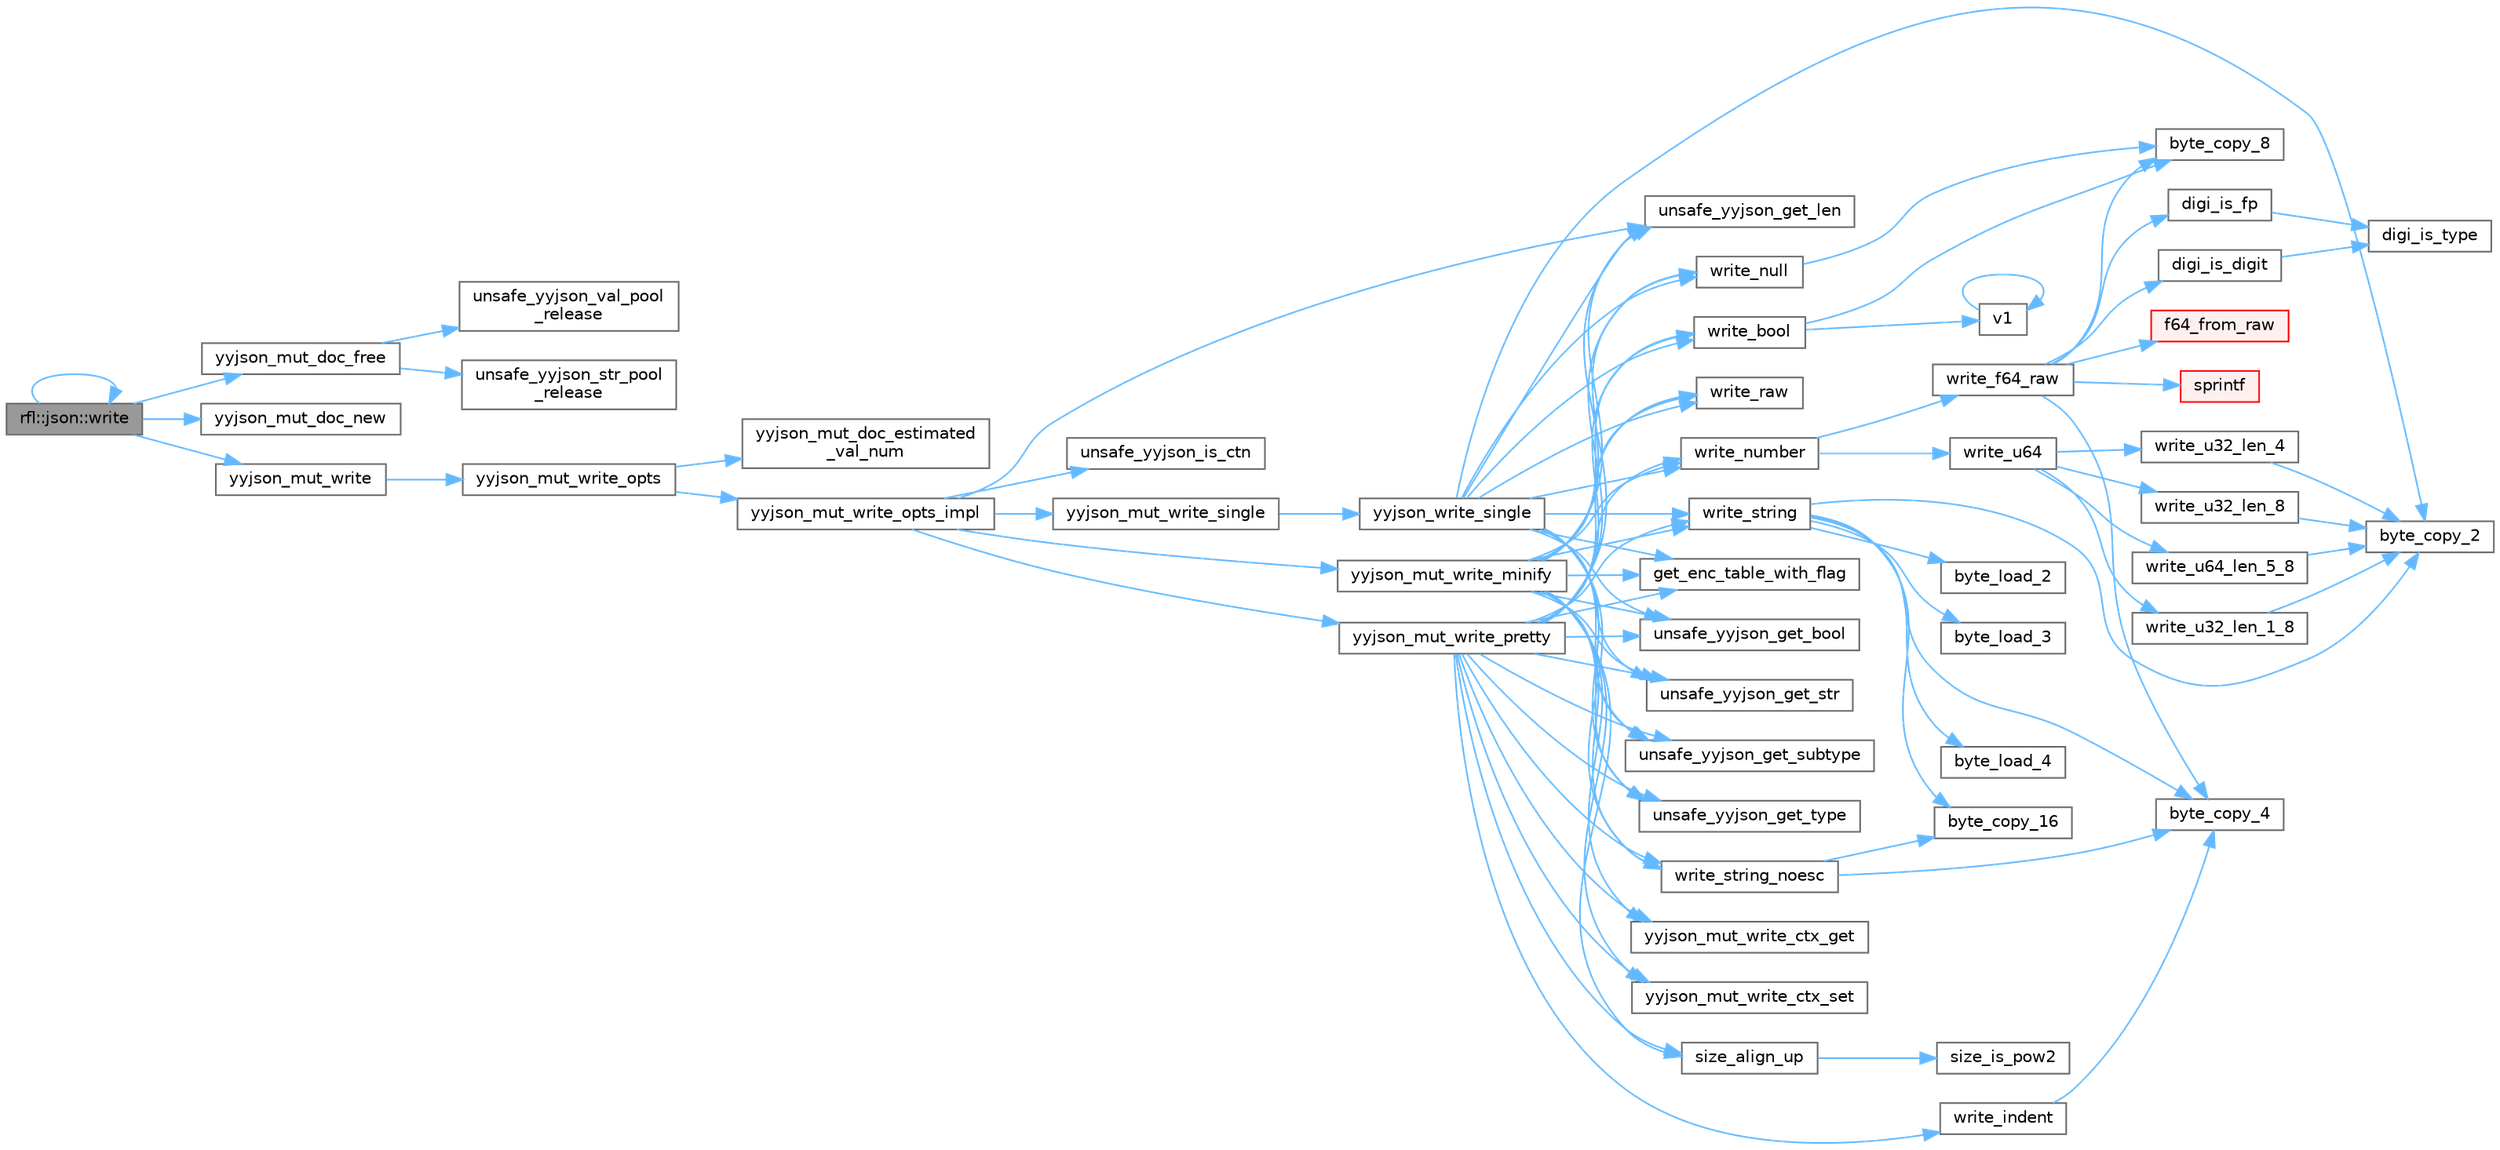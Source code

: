 digraph "rfl::json::write"
{
 // LATEX_PDF_SIZE
  bgcolor="transparent";
  edge [fontname=Helvetica,fontsize=10,labelfontname=Helvetica,labelfontsize=10];
  node [fontname=Helvetica,fontsize=10,shape=box,height=0.2,width=0.4];
  rankdir="LR";
  Node1 [id="Node000001",label="rfl::json::write",height=0.2,width=0.4,color="gray40", fillcolor="grey60", style="filled", fontcolor="black",tooltip="Returns a JSON string."];
  Node1 -> Node1 [id="edge92_Node000001_Node000001",color="steelblue1",style="solid",tooltip=" "];
  Node1 -> Node2 [id="edge93_Node000001_Node000002",color="steelblue1",style="solid",tooltip=" "];
  Node2 [id="Node000002",label="yyjson_mut_doc_free",height=0.2,width=0.4,color="grey40", fillcolor="white", style="filled",URL="$yyjson_8c.html#a473b53dd223f25a117a6fe3b543bfdb1",tooltip=" "];
  Node2 -> Node3 [id="edge94_Node000002_Node000003",color="steelblue1",style="solid",tooltip=" "];
  Node3 [id="Node000003",label="unsafe_yyjson_str_pool\l_release",height=0.2,width=0.4,color="grey40", fillcolor="white", style="filled",URL="$yyjson_8c.html#a68827985804124f8d26d256b07877cf9",tooltip=" "];
  Node2 -> Node4 [id="edge95_Node000002_Node000004",color="steelblue1",style="solid",tooltip=" "];
  Node4 [id="Node000004",label="unsafe_yyjson_val_pool\l_release",height=0.2,width=0.4,color="grey40", fillcolor="white", style="filled",URL="$yyjson_8c.html#a423ab190d8ce947af71ff1a45ab76805",tooltip=" "];
  Node1 -> Node5 [id="edge96_Node000001_Node000005",color="steelblue1",style="solid",tooltip=" "];
  Node5 [id="Node000005",label="yyjson_mut_doc_new",height=0.2,width=0.4,color="grey40", fillcolor="white", style="filled",URL="$yyjson_8c.html#a94a8c1c5f4e47e11e268d7f4c0e4cb1a",tooltip=" "];
  Node1 -> Node6 [id="edge97_Node000001_Node000006",color="steelblue1",style="solid",tooltip=" "];
  Node6 [id="Node000006",label="yyjson_mut_write",height=0.2,width=0.4,color="grey40", fillcolor="white", style="filled",URL="$yyjson_8h.html#a881e2ee3f487385810829df8bc675f1f",tooltip=" "];
  Node6 -> Node7 [id="edge98_Node000006_Node000007",color="steelblue1",style="solid",tooltip=" "];
  Node7 [id="Node000007",label="yyjson_mut_write_opts",height=0.2,width=0.4,color="grey40", fillcolor="white", style="filled",URL="$yyjson_8c.html#a43932e149602ddfcd9257648ea36e553",tooltip=" "];
  Node7 -> Node8 [id="edge99_Node000007_Node000008",color="steelblue1",style="solid",tooltip=" "];
  Node8 [id="Node000008",label="yyjson_mut_doc_estimated\l_val_num",height=0.2,width=0.4,color="grey40", fillcolor="white", style="filled",URL="$yyjson_8c.html#ac9cfbe501c1317baf92c53571c7333ee",tooltip=" "];
  Node7 -> Node9 [id="edge100_Node000007_Node000009",color="steelblue1",style="solid",tooltip=" "];
  Node9 [id="Node000009",label="yyjson_mut_write_opts_impl",height=0.2,width=0.4,color="grey40", fillcolor="white", style="filled",URL="$yyjson_8c.html#a9419498fed912dda63693d15ff91c74c",tooltip=" "];
  Node9 -> Node10 [id="edge101_Node000009_Node000010",color="steelblue1",style="solid",tooltip=" "];
  Node10 [id="Node000010",label="unsafe_yyjson_get_len",height=0.2,width=0.4,color="grey40", fillcolor="white", style="filled",URL="$yyjson_8h.html#a445bf8a7f9981e4797bf95db944ddf8f",tooltip=" "];
  Node9 -> Node11 [id="edge102_Node000009_Node000011",color="steelblue1",style="solid",tooltip=" "];
  Node11 [id="Node000011",label="unsafe_yyjson_is_ctn",height=0.2,width=0.4,color="grey40", fillcolor="white", style="filled",URL="$yyjson_8h.html#afe1e8995e63d29297d569c4a848bf5a2",tooltip=" "];
  Node9 -> Node12 [id="edge103_Node000009_Node000012",color="steelblue1",style="solid",tooltip=" "];
  Node12 [id="Node000012",label="yyjson_mut_write_minify",height=0.2,width=0.4,color="grey40", fillcolor="white", style="filled",URL="$yyjson_8c.html#a41b0f7caeaed5e6075fdbad6e37daa44",tooltip=" "];
  Node12 -> Node13 [id="edge104_Node000012_Node000013",color="steelblue1",style="solid",tooltip=" "];
  Node13 [id="Node000013",label="get_enc_table_with_flag",height=0.2,width=0.4,color="grey40", fillcolor="white", style="filled",URL="$yyjson_8c.html#a4b810e39a1c70f479ea48f4b6be239b0",tooltip=" "];
  Node12 -> Node14 [id="edge105_Node000012_Node000014",color="steelblue1",style="solid",tooltip=" "];
  Node14 [id="Node000014",label="size_align_up",height=0.2,width=0.4,color="grey40", fillcolor="white", style="filled",URL="$yyjson_8c.html#aee0ecba3f0e01a145a4bd084c40b53b6",tooltip=" "];
  Node14 -> Node15 [id="edge106_Node000014_Node000015",color="steelblue1",style="solid",tooltip=" "];
  Node15 [id="Node000015",label="size_is_pow2",height=0.2,width=0.4,color="grey40", fillcolor="white", style="filled",URL="$yyjson_8c.html#a9c435a75a5fc566d5382ba2646704a18",tooltip=" "];
  Node12 -> Node16 [id="edge107_Node000012_Node000016",color="steelblue1",style="solid",tooltip=" "];
  Node16 [id="Node000016",label="unsafe_yyjson_get_bool",height=0.2,width=0.4,color="grey40", fillcolor="white", style="filled",URL="$yyjson_8h.html#a3ef8c1e13a7f67eead2d945125769f90",tooltip=" "];
  Node12 -> Node10 [id="edge108_Node000012_Node000010",color="steelblue1",style="solid",tooltip=" "];
  Node12 -> Node17 [id="edge109_Node000012_Node000017",color="steelblue1",style="solid",tooltip=" "];
  Node17 [id="Node000017",label="unsafe_yyjson_get_str",height=0.2,width=0.4,color="grey40", fillcolor="white", style="filled",URL="$yyjson_8h.html#a879b3c14194afd5b60d663640998c020",tooltip=" "];
  Node12 -> Node18 [id="edge110_Node000012_Node000018",color="steelblue1",style="solid",tooltip=" "];
  Node18 [id="Node000018",label="unsafe_yyjson_get_subtype",height=0.2,width=0.4,color="grey40", fillcolor="white", style="filled",URL="$yyjson_8h.html#a735848e46f26bfe3dfb333c7f890205e",tooltip=" "];
  Node12 -> Node19 [id="edge111_Node000012_Node000019",color="steelblue1",style="solid",tooltip=" "];
  Node19 [id="Node000019",label="unsafe_yyjson_get_type",height=0.2,width=0.4,color="grey40", fillcolor="white", style="filled",URL="$yyjson_8h.html#a25aa2b2a33dccb9af7da4576b3cbe6ab",tooltip=" "];
  Node12 -> Node20 [id="edge112_Node000012_Node000020",color="steelblue1",style="solid",tooltip=" "];
  Node20 [id="Node000020",label="write_bool",height=0.2,width=0.4,color="grey40", fillcolor="white", style="filled",URL="$yyjson_8c.html#a8f48aafc5963521f3da75e2448f0d084",tooltip=" "];
  Node20 -> Node21 [id="edge113_Node000020_Node000021",color="steelblue1",style="solid",tooltip=" "];
  Node21 [id="Node000021",label="byte_copy_8",height=0.2,width=0.4,color="grey40", fillcolor="white", style="filled",URL="$yyjson_8c.html#a03dd49c937c12d9a85deaac184d25eb9",tooltip=" "];
  Node20 -> Node22 [id="edge114_Node000020_Node000022",color="steelblue1",style="solid",tooltip=" "];
  Node22 [id="Node000022",label="v1",height=0.2,width=0.4,color="grey40", fillcolor="white", style="filled",URL="$_tutorial___reshape_mat2_vec_8cpp.html#a10bd710692c91bc238f2e1da77730678",tooltip=" "];
  Node22 -> Node22 [id="edge115_Node000022_Node000022",color="steelblue1",style="solid",tooltip=" "];
  Node12 -> Node23 [id="edge116_Node000012_Node000023",color="steelblue1",style="solid",tooltip=" "];
  Node23 [id="Node000023",label="write_null",height=0.2,width=0.4,color="grey40", fillcolor="white", style="filled",URL="$yyjson_8c.html#a9ab2502373a7c2ad7decc10b76c47043",tooltip=" "];
  Node23 -> Node21 [id="edge117_Node000023_Node000021",color="steelblue1",style="solid",tooltip=" "];
  Node12 -> Node24 [id="edge118_Node000012_Node000024",color="steelblue1",style="solid",tooltip=" "];
  Node24 [id="Node000024",label="write_number",height=0.2,width=0.4,color="grey40", fillcolor="white", style="filled",URL="$yyjson_8c.html#a7a6eb98c82d060a1b4b1b25ae9169770",tooltip=" "];
  Node24 -> Node25 [id="edge119_Node000024_Node000025",color="steelblue1",style="solid",tooltip=" "];
  Node25 [id="Node000025",label="write_f64_raw",height=0.2,width=0.4,color="grey40", fillcolor="white", style="filled",URL="$yyjson_8c.html#a429024eddbd3335464adf309aef2db7f",tooltip=" "];
  Node25 -> Node26 [id="edge120_Node000025_Node000026",color="steelblue1",style="solid",tooltip=" "];
  Node26 [id="Node000026",label="byte_copy_4",height=0.2,width=0.4,color="grey40", fillcolor="white", style="filled",URL="$yyjson_8c.html#a98219967baeab34ab615b4ccda0df146",tooltip=" "];
  Node25 -> Node21 [id="edge121_Node000025_Node000021",color="steelblue1",style="solid",tooltip=" "];
  Node25 -> Node27 [id="edge122_Node000025_Node000027",color="steelblue1",style="solid",tooltip=" "];
  Node27 [id="Node000027",label="digi_is_digit",height=0.2,width=0.4,color="grey40", fillcolor="white", style="filled",URL="$yyjson_8c.html#ac16e36c200b16a17041aac1ed37276d7",tooltip=" "];
  Node27 -> Node28 [id="edge123_Node000027_Node000028",color="steelblue1",style="solid",tooltip=" "];
  Node28 [id="Node000028",label="digi_is_type",height=0.2,width=0.4,color="grey40", fillcolor="white", style="filled",URL="$yyjson_8c.html#aae236fd488306e08c5844189ad6d6570",tooltip=" "];
  Node25 -> Node29 [id="edge124_Node000025_Node000029",color="steelblue1",style="solid",tooltip=" "];
  Node29 [id="Node000029",label="digi_is_fp",height=0.2,width=0.4,color="grey40", fillcolor="white", style="filled",URL="$yyjson_8c.html#ac38bca46c8cbb1107ca4188d2eb4fcbe",tooltip=" "];
  Node29 -> Node28 [id="edge125_Node000029_Node000028",color="steelblue1",style="solid",tooltip=" "];
  Node25 -> Node30 [id="edge126_Node000025_Node000030",color="steelblue1",style="solid",tooltip=" "];
  Node30 [id="Node000030",label="f64_from_raw",height=0.2,width=0.4,color="red", fillcolor="#FFF0F0", style="filled",URL="$yyjson_8c.html#a7d61d2afe6fefb1935af9086d95ee8a8",tooltip=" "];
  Node25 -> Node32 [id="edge127_Node000025_Node000032",color="steelblue1",style="solid",tooltip=" "];
  Node32 [id="Node000032",label="sprintf",height=0.2,width=0.4,color="red", fillcolor="#FFF0F0", style="filled",URL="$printf_8h.html#aa7d2e7e454d3fe606a71504a119dc894",tooltip=" "];
  Node24 -> Node62 [id="edge128_Node000024_Node000062",color="steelblue1",style="solid",tooltip=" "];
  Node62 [id="Node000062",label="write_u64",height=0.2,width=0.4,color="grey40", fillcolor="white", style="filled",URL="$yyjson_8c.html#aa2f06c8a20b378eb29cfe95d0af5c95e",tooltip=" "];
  Node62 -> Node63 [id="edge129_Node000062_Node000063",color="steelblue1",style="solid",tooltip=" "];
  Node63 [id="Node000063",label="write_u32_len_1_8",height=0.2,width=0.4,color="grey40", fillcolor="white", style="filled",URL="$yyjson_8c.html#a5a7d8b8a37067ca47adb0b419814ef9a",tooltip=" "];
  Node63 -> Node64 [id="edge130_Node000063_Node000064",color="steelblue1",style="solid",tooltip=" "];
  Node64 [id="Node000064",label="byte_copy_2",height=0.2,width=0.4,color="grey40", fillcolor="white", style="filled",URL="$yyjson_8c.html#ac6a11726824f52b6413a67488f5a3152",tooltip=" "];
  Node62 -> Node65 [id="edge131_Node000062_Node000065",color="steelblue1",style="solid",tooltip=" "];
  Node65 [id="Node000065",label="write_u32_len_4",height=0.2,width=0.4,color="grey40", fillcolor="white", style="filled",URL="$yyjson_8c.html#ae5ef2b18cbf8ab8c261b23aab6d3bea3",tooltip=" "];
  Node65 -> Node64 [id="edge132_Node000065_Node000064",color="steelblue1",style="solid",tooltip=" "];
  Node62 -> Node66 [id="edge133_Node000062_Node000066",color="steelblue1",style="solid",tooltip=" "];
  Node66 [id="Node000066",label="write_u32_len_8",height=0.2,width=0.4,color="grey40", fillcolor="white", style="filled",URL="$yyjson_8c.html#ab1d9fcbafc860e770ed5aa9fc70577fc",tooltip=" "];
  Node66 -> Node64 [id="edge134_Node000066_Node000064",color="steelblue1",style="solid",tooltip=" "];
  Node62 -> Node67 [id="edge135_Node000062_Node000067",color="steelblue1",style="solid",tooltip=" "];
  Node67 [id="Node000067",label="write_u64_len_5_8",height=0.2,width=0.4,color="grey40", fillcolor="white", style="filled",URL="$yyjson_8c.html#a5b33c978167aa4a5c34d27715c133757",tooltip=" "];
  Node67 -> Node64 [id="edge136_Node000067_Node000064",color="steelblue1",style="solid",tooltip=" "];
  Node12 -> Node68 [id="edge137_Node000012_Node000068",color="steelblue1",style="solid",tooltip=" "];
  Node68 [id="Node000068",label="write_raw",height=0.2,width=0.4,color="grey40", fillcolor="white", style="filled",URL="$yyjson_8c.html#a595a43099038f73ab0af2b4209b1f0fd",tooltip=" "];
  Node12 -> Node69 [id="edge138_Node000012_Node000069",color="steelblue1",style="solid",tooltip=" "];
  Node69 [id="Node000069",label="write_string",height=0.2,width=0.4,color="grey40", fillcolor="white", style="filled",URL="$yyjson_8c.html#a1aadf662e6fc22a6419db27146e38472",tooltip=" "];
  Node69 -> Node70 [id="edge139_Node000069_Node000070",color="steelblue1",style="solid",tooltip=" "];
  Node70 [id="Node000070",label="byte_copy_16",height=0.2,width=0.4,color="grey40", fillcolor="white", style="filled",URL="$yyjson_8c.html#a1720d43cc1ae5984a4e5751dbe7301a0",tooltip=" "];
  Node69 -> Node64 [id="edge140_Node000069_Node000064",color="steelblue1",style="solid",tooltip=" "];
  Node69 -> Node26 [id="edge141_Node000069_Node000026",color="steelblue1",style="solid",tooltip=" "];
  Node69 -> Node71 [id="edge142_Node000069_Node000071",color="steelblue1",style="solid",tooltip=" "];
  Node71 [id="Node000071",label="byte_load_2",height=0.2,width=0.4,color="grey40", fillcolor="white", style="filled",URL="$yyjson_8c.html#abd106e94ebb52b1b9c0e79e2246f24bd",tooltip=" "];
  Node69 -> Node72 [id="edge143_Node000069_Node000072",color="steelblue1",style="solid",tooltip=" "];
  Node72 [id="Node000072",label="byte_load_3",height=0.2,width=0.4,color="grey40", fillcolor="white", style="filled",URL="$yyjson_8c.html#a31005a45113248534b4ae663dc0a85f3",tooltip=" "];
  Node69 -> Node73 [id="edge144_Node000069_Node000073",color="steelblue1",style="solid",tooltip=" "];
  Node73 [id="Node000073",label="byte_load_4",height=0.2,width=0.4,color="grey40", fillcolor="white", style="filled",URL="$yyjson_8c.html#a87c460a03bebacd0dcdad97440488c2b",tooltip=" "];
  Node12 -> Node74 [id="edge145_Node000012_Node000074",color="steelblue1",style="solid",tooltip=" "];
  Node74 [id="Node000074",label="write_string_noesc",height=0.2,width=0.4,color="grey40", fillcolor="white", style="filled",URL="$yyjson_8c.html#ab1d27351bed7d1f6f632f75dcf9846de",tooltip=" "];
  Node74 -> Node70 [id="edge146_Node000074_Node000070",color="steelblue1",style="solid",tooltip=" "];
  Node74 -> Node26 [id="edge147_Node000074_Node000026",color="steelblue1",style="solid",tooltip=" "];
  Node12 -> Node75 [id="edge148_Node000012_Node000075",color="steelblue1",style="solid",tooltip=" "];
  Node75 [id="Node000075",label="yyjson_mut_write_ctx_get",height=0.2,width=0.4,color="grey40", fillcolor="white", style="filled",URL="$yyjson_8c.html#a7330d6789bda008b50a3a964e17629c4",tooltip=" "];
  Node12 -> Node76 [id="edge149_Node000012_Node000076",color="steelblue1",style="solid",tooltip=" "];
  Node76 [id="Node000076",label="yyjson_mut_write_ctx_set",height=0.2,width=0.4,color="grey40", fillcolor="white", style="filled",URL="$yyjson_8c.html#ad170c12cec69275d5f79d760bd3b1a0a",tooltip=" "];
  Node9 -> Node77 [id="edge150_Node000009_Node000077",color="steelblue1",style="solid",tooltip=" "];
  Node77 [id="Node000077",label="yyjson_mut_write_pretty",height=0.2,width=0.4,color="grey40", fillcolor="white", style="filled",URL="$yyjson_8c.html#a5bd41dfbb867b6521e1f7571f3615b0f",tooltip=" "];
  Node77 -> Node13 [id="edge151_Node000077_Node000013",color="steelblue1",style="solid",tooltip=" "];
  Node77 -> Node14 [id="edge152_Node000077_Node000014",color="steelblue1",style="solid",tooltip=" "];
  Node77 -> Node16 [id="edge153_Node000077_Node000016",color="steelblue1",style="solid",tooltip=" "];
  Node77 -> Node10 [id="edge154_Node000077_Node000010",color="steelblue1",style="solid",tooltip=" "];
  Node77 -> Node17 [id="edge155_Node000077_Node000017",color="steelblue1",style="solid",tooltip=" "];
  Node77 -> Node18 [id="edge156_Node000077_Node000018",color="steelblue1",style="solid",tooltip=" "];
  Node77 -> Node19 [id="edge157_Node000077_Node000019",color="steelblue1",style="solid",tooltip=" "];
  Node77 -> Node20 [id="edge158_Node000077_Node000020",color="steelblue1",style="solid",tooltip=" "];
  Node77 -> Node78 [id="edge159_Node000077_Node000078",color="steelblue1",style="solid",tooltip=" "];
  Node78 [id="Node000078",label="write_indent",height=0.2,width=0.4,color="grey40", fillcolor="white", style="filled",URL="$yyjson_8c.html#ac6e21689f9ccf3981672a321d7d02e47",tooltip=" "];
  Node78 -> Node26 [id="edge160_Node000078_Node000026",color="steelblue1",style="solid",tooltip=" "];
  Node77 -> Node23 [id="edge161_Node000077_Node000023",color="steelblue1",style="solid",tooltip=" "];
  Node77 -> Node24 [id="edge162_Node000077_Node000024",color="steelblue1",style="solid",tooltip=" "];
  Node77 -> Node68 [id="edge163_Node000077_Node000068",color="steelblue1",style="solid",tooltip=" "];
  Node77 -> Node69 [id="edge164_Node000077_Node000069",color="steelblue1",style="solid",tooltip=" "];
  Node77 -> Node74 [id="edge165_Node000077_Node000074",color="steelblue1",style="solid",tooltip=" "];
  Node77 -> Node75 [id="edge166_Node000077_Node000075",color="steelblue1",style="solid",tooltip=" "];
  Node77 -> Node76 [id="edge167_Node000077_Node000076",color="steelblue1",style="solid",tooltip=" "];
  Node9 -> Node79 [id="edge168_Node000009_Node000079",color="steelblue1",style="solid",tooltip=" "];
  Node79 [id="Node000079",label="yyjson_mut_write_single",height=0.2,width=0.4,color="grey40", fillcolor="white", style="filled",URL="$yyjson_8c.html#a6453eece4aede41c7d909075ad2980e0",tooltip=" "];
  Node79 -> Node80 [id="edge169_Node000079_Node000080",color="steelblue1",style="solid",tooltip=" "];
  Node80 [id="Node000080",label="yyjson_write_single",height=0.2,width=0.4,color="grey40", fillcolor="white", style="filled",URL="$yyjson_8c.html#a083e9d39ef4daa8ddc5c6474ccf5e468",tooltip=" "];
  Node80 -> Node64 [id="edge170_Node000080_Node000064",color="steelblue1",style="solid",tooltip=" "];
  Node80 -> Node13 [id="edge171_Node000080_Node000013",color="steelblue1",style="solid",tooltip=" "];
  Node80 -> Node16 [id="edge172_Node000080_Node000016",color="steelblue1",style="solid",tooltip=" "];
  Node80 -> Node10 [id="edge173_Node000080_Node000010",color="steelblue1",style="solid",tooltip=" "];
  Node80 -> Node17 [id="edge174_Node000080_Node000017",color="steelblue1",style="solid",tooltip=" "];
  Node80 -> Node18 [id="edge175_Node000080_Node000018",color="steelblue1",style="solid",tooltip=" "];
  Node80 -> Node19 [id="edge176_Node000080_Node000019",color="steelblue1",style="solid",tooltip=" "];
  Node80 -> Node20 [id="edge177_Node000080_Node000020",color="steelblue1",style="solid",tooltip=" "];
  Node80 -> Node23 [id="edge178_Node000080_Node000023",color="steelblue1",style="solid",tooltip=" "];
  Node80 -> Node24 [id="edge179_Node000080_Node000024",color="steelblue1",style="solid",tooltip=" "];
  Node80 -> Node68 [id="edge180_Node000080_Node000068",color="steelblue1",style="solid",tooltip=" "];
  Node80 -> Node69 [id="edge181_Node000080_Node000069",color="steelblue1",style="solid",tooltip=" "];
  Node80 -> Node74 [id="edge182_Node000080_Node000074",color="steelblue1",style="solid",tooltip=" "];
}

